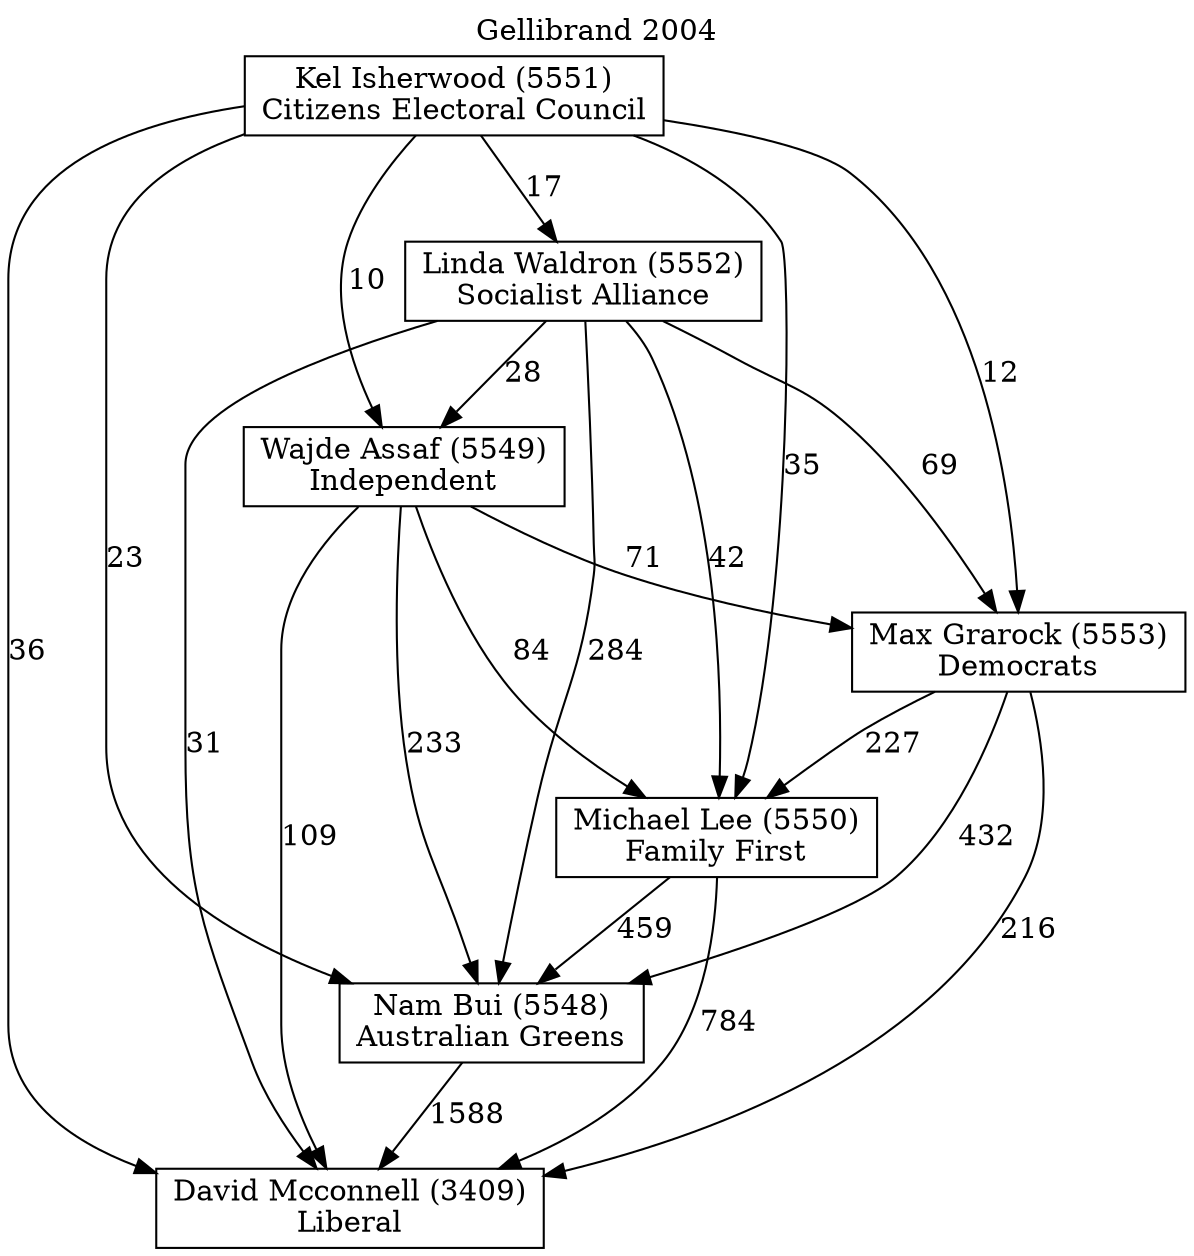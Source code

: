 // House preference flow
digraph "David Mcconnell (3409)_Gellibrand_2004" {
	graph [label="Gellibrand 2004" labelloc=t mclimit=10]
	node [shape=box]
	"David Mcconnell (3409)" [label="David Mcconnell (3409)
Liberal"]
	"Nam Bui (5548)" [label="Nam Bui (5548)
Australian Greens"]
	"Michael Lee (5550)" [label="Michael Lee (5550)
Family First"]
	"Max Grarock (5553)" [label="Max Grarock (5553)
Democrats"]
	"Wajde Assaf (5549)" [label="Wajde Assaf (5549)
Independent"]
	"Linda Waldron (5552)" [label="Linda Waldron (5552)
Socialist Alliance"]
	"Kel Isherwood (5551)" [label="Kel Isherwood (5551)
Citizens Electoral Council"]
	"Nam Bui (5548)" -> "David Mcconnell (3409)" [label=1588]
	"Michael Lee (5550)" -> "Nam Bui (5548)" [label=459]
	"Max Grarock (5553)" -> "Michael Lee (5550)" [label=227]
	"Wajde Assaf (5549)" -> "Max Grarock (5553)" [label=71]
	"Linda Waldron (5552)" -> "Wajde Assaf (5549)" [label=28]
	"Kel Isherwood (5551)" -> "Linda Waldron (5552)" [label=17]
	"Michael Lee (5550)" -> "David Mcconnell (3409)" [label=784]
	"Max Grarock (5553)" -> "David Mcconnell (3409)" [label=216]
	"Wajde Assaf (5549)" -> "David Mcconnell (3409)" [label=109]
	"Linda Waldron (5552)" -> "David Mcconnell (3409)" [label=31]
	"Kel Isherwood (5551)" -> "David Mcconnell (3409)" [label=36]
	"Kel Isherwood (5551)" -> "Wajde Assaf (5549)" [label=10]
	"Linda Waldron (5552)" -> "Max Grarock (5553)" [label=69]
	"Kel Isherwood (5551)" -> "Max Grarock (5553)" [label=12]
	"Wajde Assaf (5549)" -> "Michael Lee (5550)" [label=84]
	"Linda Waldron (5552)" -> "Michael Lee (5550)" [label=42]
	"Kel Isherwood (5551)" -> "Michael Lee (5550)" [label=35]
	"Max Grarock (5553)" -> "Nam Bui (5548)" [label=432]
	"Wajde Assaf (5549)" -> "Nam Bui (5548)" [label=233]
	"Linda Waldron (5552)" -> "Nam Bui (5548)" [label=284]
	"Kel Isherwood (5551)" -> "Nam Bui (5548)" [label=23]
}

